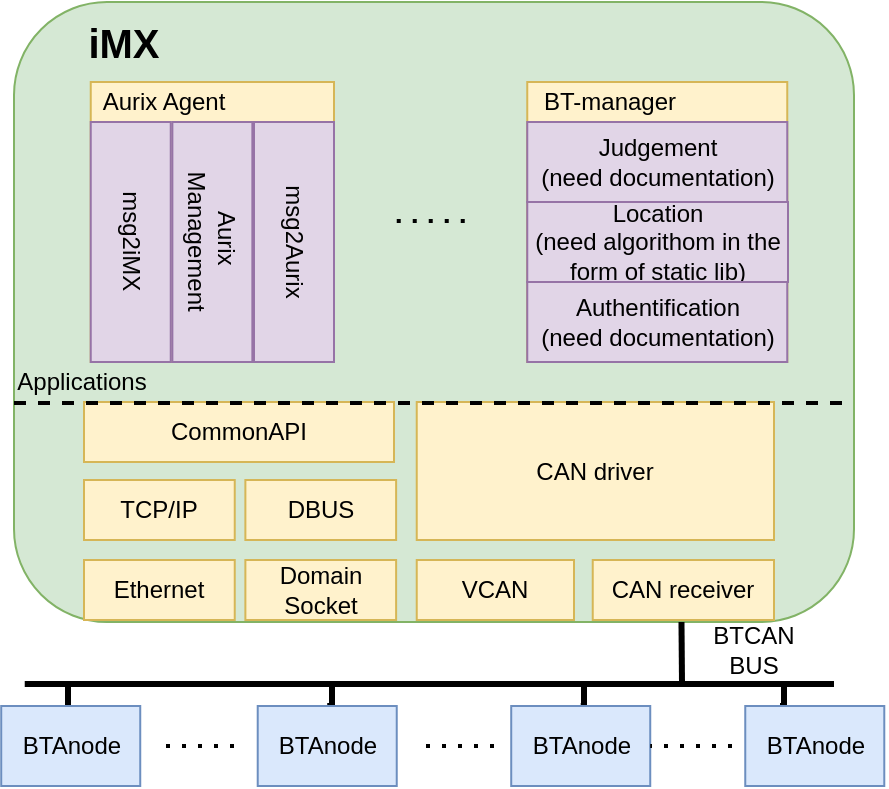 <mxfile version="13.6.5" type="github">
  <diagram id="6UJGkoR6RnkgBrW9vDAt" name="Page-1">
    <mxGraphModel grid="1" dx="782" dy="432" gridSize="10" guides="1" tooltips="1" connect="1" arrows="1" fold="1" page="1" pageScale="1" pageWidth="827" pageHeight="1169" math="0" shadow="0">
      <root>
        <mxCell id="0" />
        <mxCell id="1" parent="0" />
        <mxCell id="lEMxjgnDE3hor83zUmYU-25" value="" parent="1" style="rounded=1;whiteSpace=wrap;html=1;fillColor=#d5e8d4;strokeColor=#82b366;" vertex="1">
          <mxGeometry as="geometry" x="80" width="420" height="310" />
        </mxCell>
        <mxCell id="lEMxjgnDE3hor83zUmYU-12" value="" parent="1" style="rounded=0;whiteSpace=wrap;html=1;fillColor=#fff2cc;strokeColor=#d6b656;" vertex="1">
          <mxGeometry as="geometry" x="336.63" y="40" width="130" height="140" />
        </mxCell>
        <mxCell id="lEMxjgnDE3hor83zUmYU-1" value="Location&lt;br&gt;(need algorithom in the form of static lib)" parent="1" style="rounded=0;whiteSpace=wrap;html=1;fillColor=#e1d5e7;strokeColor=#9673a6;" vertex="1">
          <mxGeometry as="geometry" x="336.63" y="100" width="130.37" height="40" />
        </mxCell>
        <mxCell id="lEMxjgnDE3hor83zUmYU-2" value="Authentification&lt;br&gt;(need documentation)" parent="1" style="rounded=0;whiteSpace=wrap;html=1;fillColor=#e1d5e7;strokeColor=#9673a6;" vertex="1">
          <mxGeometry as="geometry" x="336.63" y="140" width="130" height="40" />
        </mxCell>
        <mxCell id="lEMxjgnDE3hor83zUmYU-239" parent="1" style="edgeStyle=orthogonalEdgeStyle;rounded=0;orthogonalLoop=1;jettySize=auto;html=1;exitX=0.5;exitY=0;exitDx=0;exitDy=0;endArrow=none;endFill=0;strokeWidth=3;" edge="1" source="lEMxjgnDE3hor83zUmYU-3">
          <mxGeometry as="geometry" relative="1">
            <mxPoint as="targetPoint" x="107" y="342" />
          </mxGeometry>
        </mxCell>
        <mxCell id="lEMxjgnDE3hor83zUmYU-3" value="BTAnode" parent="1" style="rounded=0;whiteSpace=wrap;html=1;fillColor=#dae8fc;strokeColor=#6c8ebf;" vertex="1">
          <mxGeometry as="geometry" x="73.61" y="352" width="69.51" height="40" />
        </mxCell>
        <mxCell id="lEMxjgnDE3hor83zUmYU-5" value="" parent="1" style="endArrow=none;html=1;strokeWidth=3;" edge="1">
          <mxGeometry as="geometry" width="50" height="50" relative="1">
            <mxPoint as="sourcePoint" x="414" y="340" />
            <mxPoint as="targetPoint" x="413.74" y="310" />
          </mxGeometry>
        </mxCell>
        <mxCell id="lEMxjgnDE3hor83zUmYU-8" value="" parent="1" style="endArrow=none;html=1;strokeWidth=3;" edge="1">
          <mxGeometry as="geometry" width="50" height="50" relative="1">
            <mxPoint as="sourcePoint" x="85.37" y="341" />
            <mxPoint as="targetPoint" x="490" y="341" />
          </mxGeometry>
        </mxCell>
        <mxCell id="lEMxjgnDE3hor83zUmYU-9" value="BTCAN BUS" parent="1" style="text;html=1;strokeColor=none;fillColor=none;align=center;verticalAlign=middle;whiteSpace=wrap;rounded=0;" vertex="1">
          <mxGeometry as="geometry" x="425.37" y="314" width="50" height="20" />
        </mxCell>
        <mxCell id="lEMxjgnDE3hor83zUmYU-13" value="&lt;b style=&quot;font-size: 20px&quot;&gt;&lt;font style=&quot;font-size: 20px&quot;&gt;iMX&lt;/font&gt;&lt;/b&gt;" parent="1" style="text;html=1;strokeColor=none;fillColor=none;align=center;verticalAlign=middle;whiteSpace=wrap;rounded=0;" vertex="1">
          <mxGeometry as="geometry" x="115" y="10" width="40" height="20" />
        </mxCell>
        <mxCell id="lEMxjgnDE3hor83zUmYU-17" value="Judgement&lt;br&gt;(need documentation)" parent="1" style="rounded=0;whiteSpace=wrap;html=1;fillColor=#e1d5e7;strokeColor=#9673a6;" vertex="1">
          <mxGeometry as="geometry" x="336.63" y="60" width="130" height="40" />
        </mxCell>
        <mxCell id="lEMxjgnDE3hor83zUmYU-19" value="BT-manager" parent="1" style="text;html=1;strokeColor=none;fillColor=none;align=center;verticalAlign=middle;whiteSpace=wrap;rounded=0;" vertex="1">
          <mxGeometry as="geometry" x="343.37" y="40" width="70" height="20" />
        </mxCell>
        <mxCell id="lEMxjgnDE3hor83zUmYU-24" value="" parent="1" style="endArrow=none;dashed=1;html=1;dashPattern=1 3;strokeWidth=2;" edge="1">
          <mxGeometry as="geometry" width="50" height="50" relative="1">
            <mxPoint as="sourcePoint" x="190" y="372" />
            <mxPoint as="targetPoint" x="150" y="372" />
          </mxGeometry>
        </mxCell>
        <mxCell id="lEMxjgnDE3hor83zUmYU-214" value="CAN receiver" parent="1" style="rounded=0;whiteSpace=wrap;html=1;fillColor=#fff2cc;strokeColor=#d6b656;" vertex="1">
          <mxGeometry as="geometry" x="369.37" y="279" width="90.63" height="30" />
        </mxCell>
        <mxCell id="lEMxjgnDE3hor83zUmYU-216" value="VCAN" parent="1" style="rounded=0;whiteSpace=wrap;html=1;fillColor=#fff2cc;strokeColor=#d6b656;" vertex="1">
          <mxGeometry as="geometry" x="281.37" y="279" width="78.63" height="30" />
        </mxCell>
        <mxCell id="lEMxjgnDE3hor83zUmYU-217" value="" parent="1" style="rounded=0;whiteSpace=wrap;html=1;fillColor=#fff2cc;strokeColor=#d6b656;" vertex="1">
          <mxGeometry as="geometry" x="118.37" y="40" width="121.63" height="140" />
        </mxCell>
        <mxCell id="lEMxjgnDE3hor83zUmYU-218" value="CAN driver" parent="1" style="rounded=0;whiteSpace=wrap;html=1;fillColor=#fff2cc;strokeColor=#d6b656;" vertex="1">
          <mxGeometry as="geometry" x="281.37" y="200" width="178.63" height="69" />
        </mxCell>
        <mxCell id="lEMxjgnDE3hor83zUmYU-225" value="DBUS" parent="1" style="rounded=0;whiteSpace=wrap;html=1;fillColor=#fff2cc;strokeColor=#d6b656;" vertex="1">
          <mxGeometry as="geometry" x="195.69" y="239" width="75.37" height="30" />
        </mxCell>
        <mxCell id="lEMxjgnDE3hor83zUmYU-226" value="TCP/IP" parent="1" style="rounded=0;whiteSpace=wrap;html=1;fillColor=#fff2cc;strokeColor=#d6b656;" vertex="1">
          <mxGeometry as="geometry" x="115" y="239" width="75.37" height="30" />
        </mxCell>
        <mxCell id="lEMxjgnDE3hor83zUmYU-228" value="Ethernet" parent="1" style="rounded=0;whiteSpace=wrap;html=1;fillColor=#fff2cc;strokeColor=#d6b656;" vertex="1">
          <mxGeometry as="geometry" x="115" y="279" width="75.37" height="30" />
        </mxCell>
        <mxCell id="lEMxjgnDE3hor83zUmYU-230" value="Domain Socket" parent="1" style="rounded=0;whiteSpace=wrap;html=1;fillColor=#fff2cc;strokeColor=#d6b656;" vertex="1">
          <mxGeometry as="geometry" x="195.69" y="279" width="75.37" height="30" />
        </mxCell>
        <mxCell id="lEMxjgnDE3hor83zUmYU-231" value="CommonAPI" parent="1" style="rounded=0;whiteSpace=wrap;html=1;fillColor=#fff2cc;strokeColor=#d6b656;" vertex="1">
          <mxGeometry as="geometry" x="115" y="200" width="155" height="30" />
        </mxCell>
        <mxCell id="lEMxjgnDE3hor83zUmYU-236" parent="1" style="edgeStyle=orthogonalEdgeStyle;rounded=0;orthogonalLoop=1;jettySize=auto;html=1;exitX=0.5;exitY=0;exitDx=0;exitDy=0;endArrow=none;endFill=0;strokeWidth=3;" edge="1" source="lEMxjgnDE3hor83zUmYU-232">
          <mxGeometry as="geometry" relative="1">
            <mxPoint as="targetPoint" x="239" y="342" />
          </mxGeometry>
        </mxCell>
        <mxCell id="lEMxjgnDE3hor83zUmYU-232" value="BTAnode" parent="1" style="rounded=0;whiteSpace=wrap;html=1;fillColor=#dae8fc;strokeColor=#6c8ebf;" vertex="1">
          <mxGeometry as="geometry" x="201.86" y="352" width="69.51" height="40" />
        </mxCell>
        <mxCell id="lEMxjgnDE3hor83zUmYU-235" parent="1" style="edgeStyle=orthogonalEdgeStyle;rounded=0;orthogonalLoop=1;jettySize=auto;html=1;exitX=0.5;exitY=0;exitDx=0;exitDy=0;strokeWidth=3;endArrow=none;endFill=0;" edge="1" source="lEMxjgnDE3hor83zUmYU-233">
          <mxGeometry as="geometry" relative="1">
            <mxPoint as="targetPoint" x="365" y="342" />
          </mxGeometry>
        </mxCell>
        <mxCell id="lEMxjgnDE3hor83zUmYU-233" value="BTAnode" parent="1" style="rounded=0;whiteSpace=wrap;html=1;fillColor=#dae8fc;strokeColor=#6c8ebf;" vertex="1">
          <mxGeometry as="geometry" x="328.61" y="352" width="69.51" height="40" />
        </mxCell>
        <mxCell id="lEMxjgnDE3hor83zUmYU-234" value="" parent="1" style="endArrow=none;dashed=1;html=1;dashPattern=1 3;strokeWidth=2;" edge="1">
          <mxGeometry as="geometry" width="50" height="50" relative="1">
            <mxPoint as="sourcePoint" x="320" y="372" />
            <mxPoint as="targetPoint" x="280" y="372" />
          </mxGeometry>
        </mxCell>
        <mxCell id="lEMxjgnDE3hor83zUmYU-244" parent="1" style="edgeStyle=orthogonalEdgeStyle;rounded=0;orthogonalLoop=1;jettySize=auto;html=1;exitX=0.25;exitY=0;exitDx=0;exitDy=0;endArrow=none;endFill=0;strokeWidth=3;" edge="1" source="lEMxjgnDE3hor83zUmYU-240">
          <mxGeometry as="geometry" relative="1">
            <mxPoint as="targetPoint" x="465" y="342" />
          </mxGeometry>
        </mxCell>
        <mxCell id="lEMxjgnDE3hor83zUmYU-240" value="BTAnode" parent="1" style="rounded=0;whiteSpace=wrap;html=1;fillColor=#dae8fc;strokeColor=#6c8ebf;" vertex="1">
          <mxGeometry as="geometry" x="445.63" y="352" width="69.51" height="40" />
        </mxCell>
        <mxCell id="lEMxjgnDE3hor83zUmYU-242" value="" parent="1" style="endArrow=none;dashed=1;html=1;dashPattern=1 3;strokeWidth=2;entryX=1;entryY=0.5;entryDx=0;entryDy=0;" edge="1" target="lEMxjgnDE3hor83zUmYU-233">
          <mxGeometry as="geometry" width="50" height="50" relative="1">
            <mxPoint as="sourcePoint" x="439" y="372" />
            <mxPoint as="targetPoint" x="290" y="382" />
          </mxGeometry>
        </mxCell>
        <mxCell id="lEMxjgnDE3hor83zUmYU-246" value="" parent="1" style="endArrow=none;html=1;strokeWidth=2;entryX=1;entryY=0.75;entryDx=0;entryDy=0;exitX=0;exitY=0.75;exitDx=0;exitDy=0;dashed=1;" edge="1">
          <mxGeometry as="geometry" width="50" height="50" relative="1">
            <mxPoint as="sourcePoint" x="80" y="200.5" />
            <mxPoint as="targetPoint" x="500" y="200.5" />
          </mxGeometry>
        </mxCell>
        <mxCell id="lEMxjgnDE3hor83zUmYU-247" value="msg2iMX" parent="1" style="rounded=0;whiteSpace=wrap;html=1;fillColor=#e1d5e7;strokeColor=#9673a6;portConstraintRotation=0;direction=east;verticalAlign=middle;horizontal=0;rotation=-180;" vertex="1">
          <mxGeometry as="geometry" x="118.37" y="60" width="40" height="120" />
        </mxCell>
        <mxCell id="lEMxjgnDE3hor83zUmYU-249" value="Aurix&amp;nbsp;&lt;br&gt;Management" parent="1" style="rounded=0;whiteSpace=wrap;html=1;fillColor=#e1d5e7;strokeColor=#9673a6;portConstraintRotation=0;direction=east;verticalAlign=middle;horizontal=0;rotation=-180;" vertex="1">
          <mxGeometry as="geometry" x="159.18" y="60" width="40" height="120" />
        </mxCell>
        <mxCell id="lEMxjgnDE3hor83zUmYU-250" value="msg2Aurix" parent="1" style="rounded=0;whiteSpace=wrap;html=1;fillColor=#e1d5e7;strokeColor=#9673a6;portConstraintRotation=0;direction=east;verticalAlign=middle;horizontal=0;rotation=-180;" vertex="1">
          <mxGeometry as="geometry" x="200" y="60" width="40" height="120" />
        </mxCell>
        <mxCell id="lEMxjgnDE3hor83zUmYU-252" value="Aurix Agent" parent="1" style="text;html=1;strokeColor=none;fillColor=none;align=center;verticalAlign=middle;whiteSpace=wrap;rounded=0;" vertex="1">
          <mxGeometry as="geometry" x="120.37" y="40" width="70" height="20" />
        </mxCell>
        <mxCell id="lEMxjgnDE3hor83zUmYU-253" value="" parent="1" style="endArrow=none;dashed=1;html=1;dashPattern=1 3;strokeWidth=2;" edge="1">
          <mxGeometry as="geometry" width="50" height="50" relative="1">
            <mxPoint as="sourcePoint" x="305.37" y="109.5" />
            <mxPoint as="targetPoint" x="265.37" y="109.5" />
          </mxGeometry>
        </mxCell>
        <mxCell id="lEMxjgnDE3hor83zUmYU-254" value="Applications" parent="1" style="text;html=1;strokeColor=none;fillColor=none;align=center;verticalAlign=middle;whiteSpace=wrap;rounded=0;fontColor=none;" vertex="1">
          <mxGeometry as="geometry" x="94" y="180" width="40" height="20" />
        </mxCell>
      </root>
    </mxGraphModel>
  </diagram>
</mxfile>
